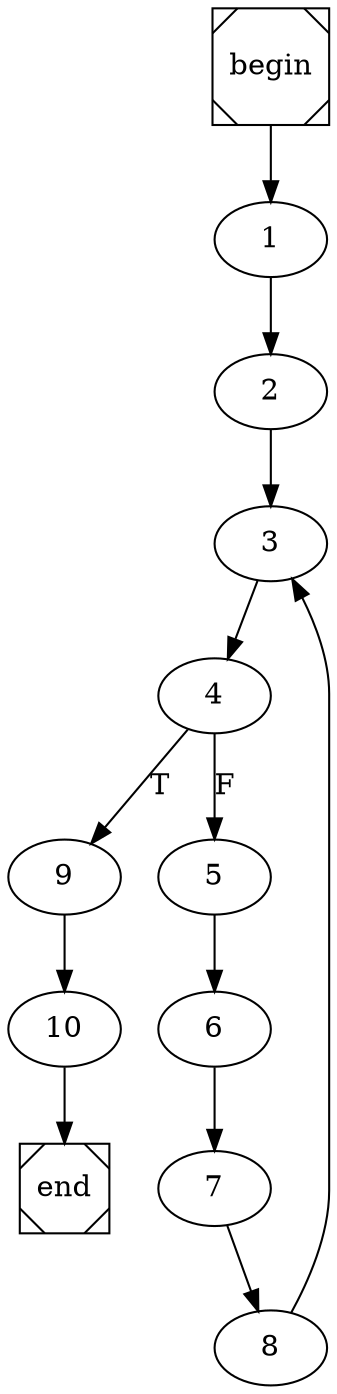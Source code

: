 digraph cfg {
	begin [shape=Msquare];
	end [shape=Msquare];
	begin -> 1;	1 -> 2;	2 -> 3;	3 -> 4;	4 -> 9[label=T];	4 -> 5[label=F];	5 -> 6;	6 -> 7;	7 -> 8;	8 -> 3;	9 -> 10;	10 -> end;}
